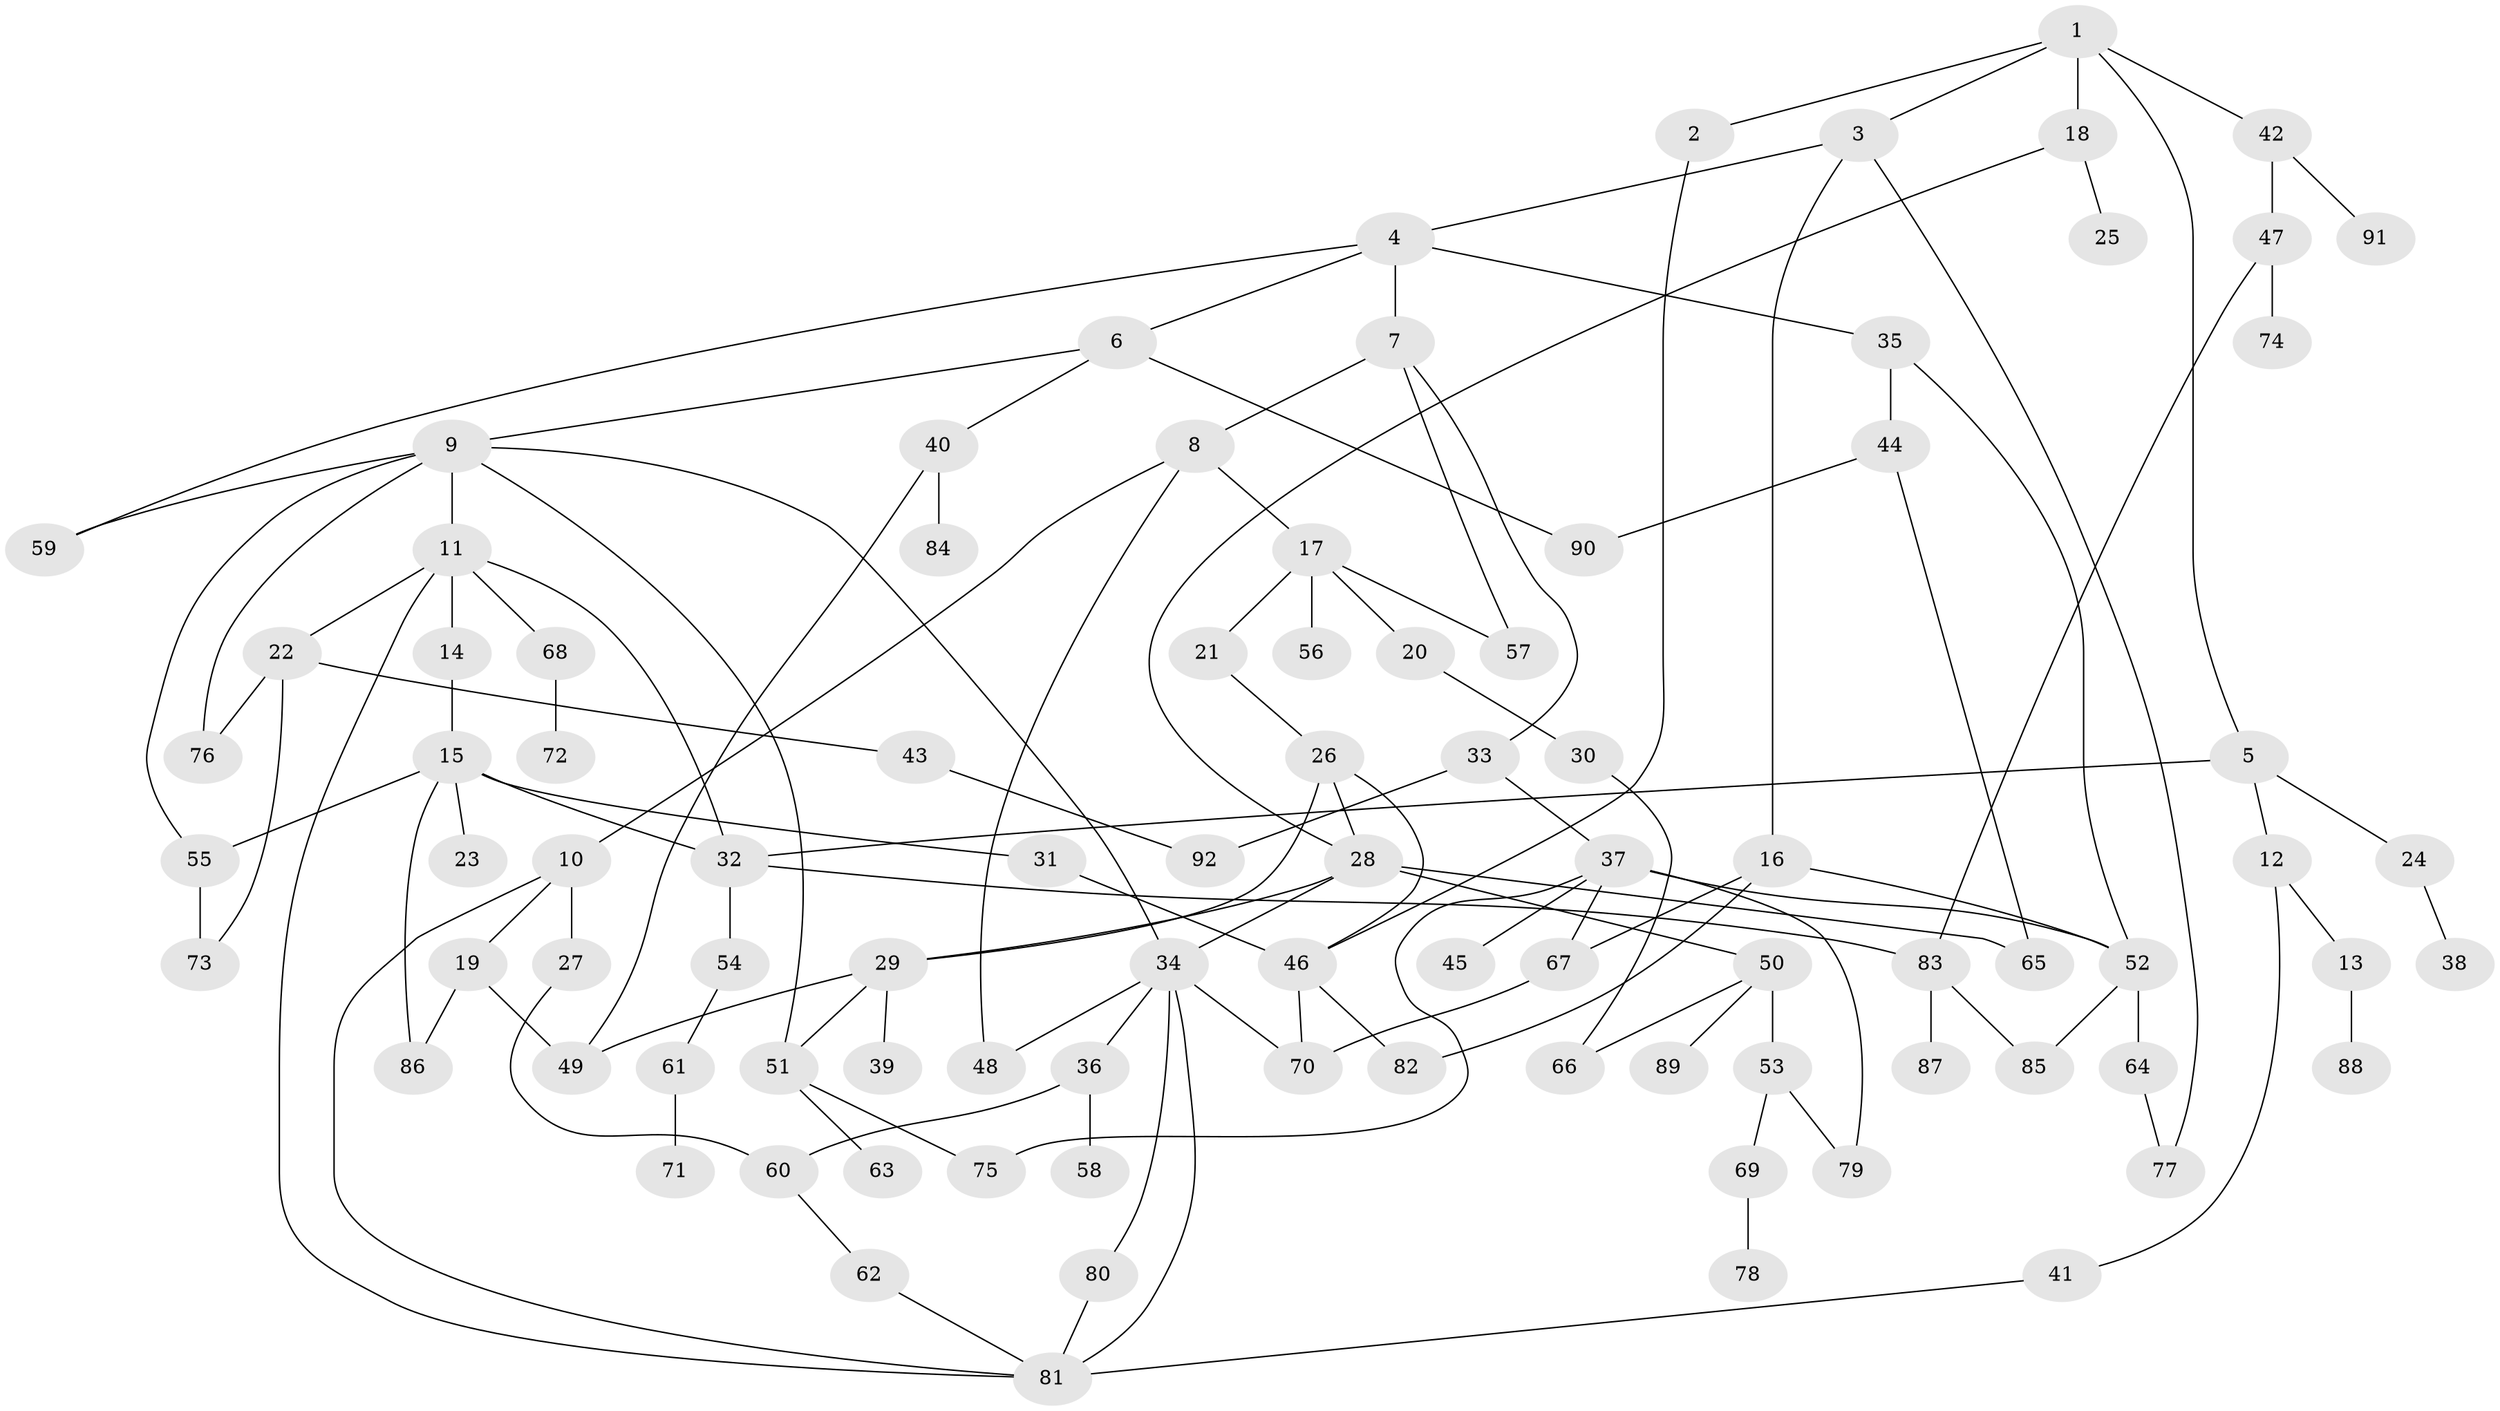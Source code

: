// Generated by graph-tools (version 1.1) at 2025/01/03/09/25 03:01:08]
// undirected, 92 vertices, 129 edges
graph export_dot {
graph [start="1"]
  node [color=gray90,style=filled];
  1;
  2;
  3;
  4;
  5;
  6;
  7;
  8;
  9;
  10;
  11;
  12;
  13;
  14;
  15;
  16;
  17;
  18;
  19;
  20;
  21;
  22;
  23;
  24;
  25;
  26;
  27;
  28;
  29;
  30;
  31;
  32;
  33;
  34;
  35;
  36;
  37;
  38;
  39;
  40;
  41;
  42;
  43;
  44;
  45;
  46;
  47;
  48;
  49;
  50;
  51;
  52;
  53;
  54;
  55;
  56;
  57;
  58;
  59;
  60;
  61;
  62;
  63;
  64;
  65;
  66;
  67;
  68;
  69;
  70;
  71;
  72;
  73;
  74;
  75;
  76;
  77;
  78;
  79;
  80;
  81;
  82;
  83;
  84;
  85;
  86;
  87;
  88;
  89;
  90;
  91;
  92;
  1 -- 2;
  1 -- 3;
  1 -- 5;
  1 -- 18;
  1 -- 42;
  2 -- 46;
  3 -- 4;
  3 -- 16;
  3 -- 77;
  4 -- 6;
  4 -- 7;
  4 -- 35;
  4 -- 59;
  5 -- 12;
  5 -- 24;
  5 -- 32;
  6 -- 9;
  6 -- 40;
  6 -- 90;
  7 -- 8;
  7 -- 33;
  7 -- 57;
  8 -- 10;
  8 -- 17;
  8 -- 48;
  9 -- 11;
  9 -- 34;
  9 -- 59;
  9 -- 55;
  9 -- 76;
  9 -- 51;
  10 -- 19;
  10 -- 27;
  10 -- 81;
  11 -- 14;
  11 -- 22;
  11 -- 68;
  11 -- 81;
  11 -- 32;
  12 -- 13;
  12 -- 41;
  13 -- 88;
  14 -- 15;
  15 -- 23;
  15 -- 31;
  15 -- 32;
  15 -- 55;
  15 -- 86;
  16 -- 67;
  16 -- 82;
  16 -- 52;
  17 -- 20;
  17 -- 21;
  17 -- 56;
  17 -- 57;
  18 -- 25;
  18 -- 28;
  19 -- 86;
  19 -- 49;
  20 -- 30;
  21 -- 26;
  22 -- 43;
  22 -- 76;
  22 -- 73;
  24 -- 38;
  26 -- 29;
  26 -- 28;
  26 -- 46;
  27 -- 60;
  28 -- 50;
  28 -- 65;
  28 -- 29;
  28 -- 34;
  29 -- 39;
  29 -- 49;
  29 -- 51;
  30 -- 66;
  31 -- 46;
  32 -- 54;
  32 -- 83;
  33 -- 37;
  33 -- 92;
  34 -- 36;
  34 -- 80;
  34 -- 70;
  34 -- 81;
  34 -- 48;
  35 -- 44;
  35 -- 52;
  36 -- 58;
  36 -- 60;
  37 -- 45;
  37 -- 52;
  37 -- 79;
  37 -- 67;
  37 -- 75;
  40 -- 84;
  40 -- 49;
  41 -- 81;
  42 -- 47;
  42 -- 91;
  43 -- 92;
  44 -- 65;
  44 -- 90;
  46 -- 82;
  46 -- 70;
  47 -- 74;
  47 -- 83;
  50 -- 53;
  50 -- 89;
  50 -- 66;
  51 -- 63;
  51 -- 75;
  52 -- 64;
  52 -- 85;
  53 -- 69;
  53 -- 79;
  54 -- 61;
  55 -- 73;
  60 -- 62;
  61 -- 71;
  62 -- 81;
  64 -- 77;
  67 -- 70;
  68 -- 72;
  69 -- 78;
  80 -- 81;
  83 -- 87;
  83 -- 85;
}
